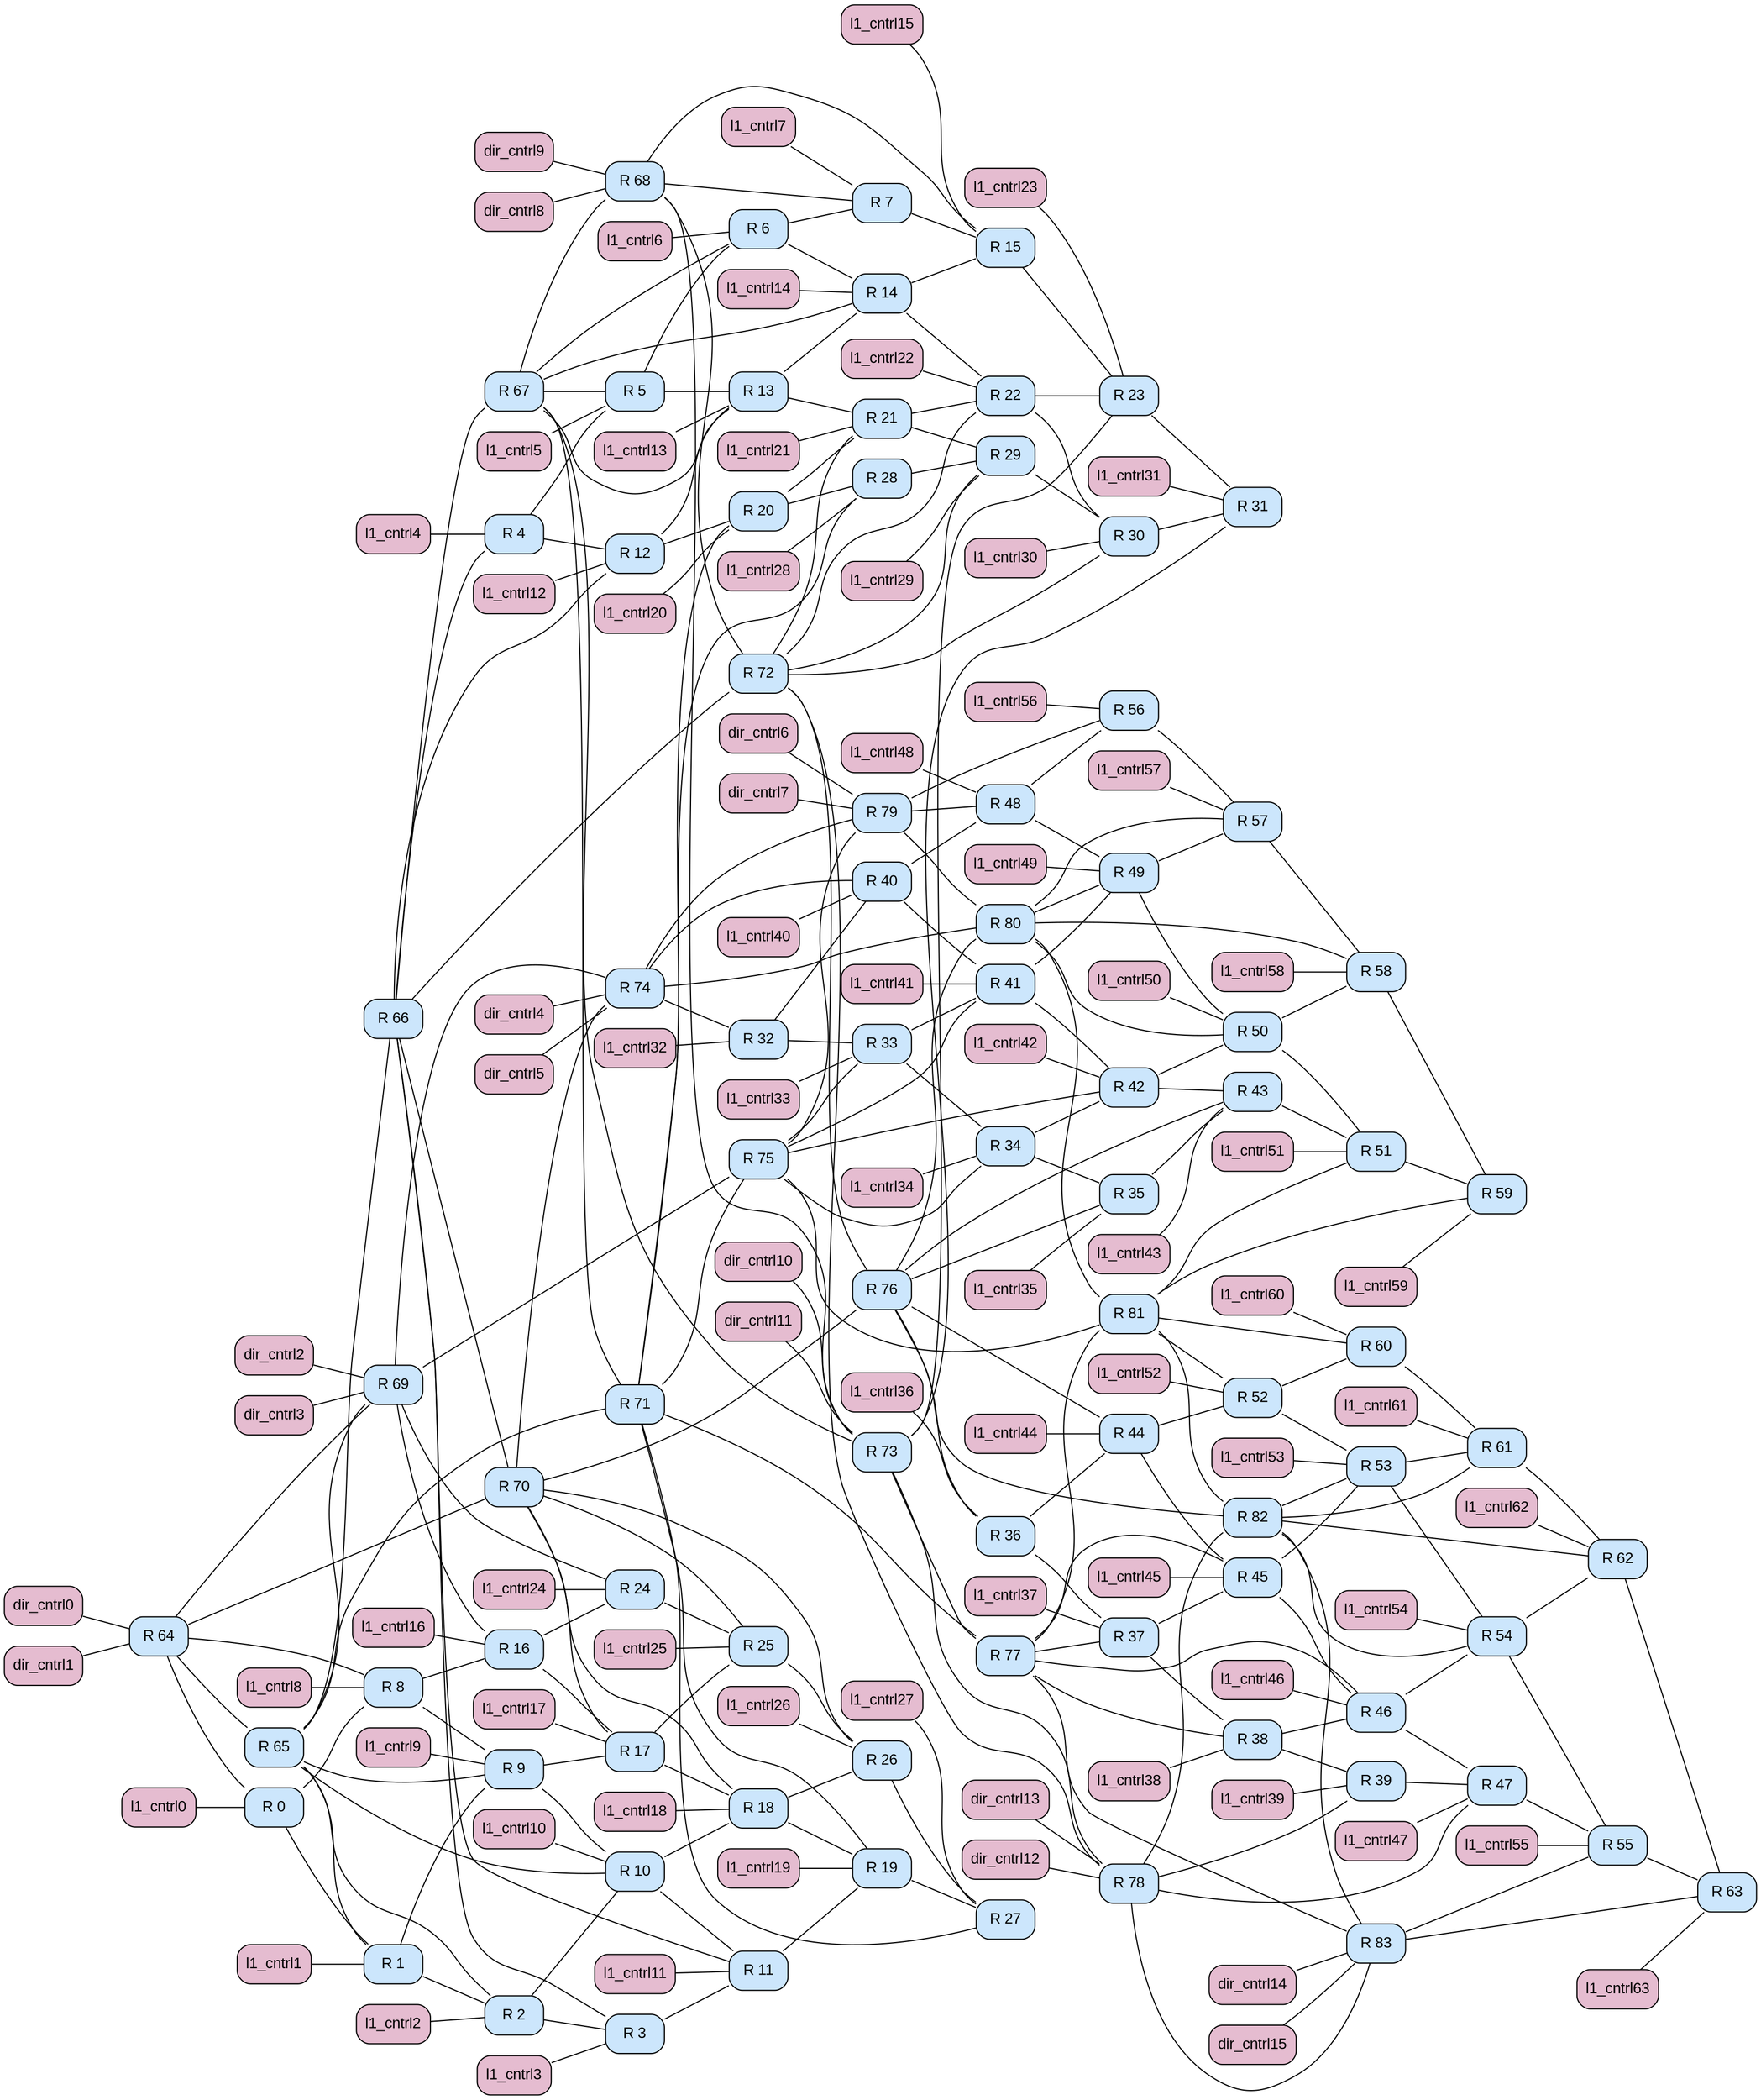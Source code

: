 graph G {
rankdir=LR;
"system.ruby.network.routers00" [color="#000000", fillcolor="#cce6fc", fontcolor="#000000", fontname=Arial, fontsize=14, label="R 0", shape=Mrecord, style="rounded, filled"];
"system.ruby.network.routers01" [color="#000000", fillcolor="#cce6fc", fontcolor="#000000", fontname=Arial, fontsize=14, label="R 1", shape=Mrecord, style="rounded, filled"];
"system.ruby.network.routers02" [color="#000000", fillcolor="#cce6fc", fontcolor="#000000", fontname=Arial, fontsize=14, label="R 2", shape=Mrecord, style="rounded, filled"];
"system.ruby.network.routers03" [color="#000000", fillcolor="#cce6fc", fontcolor="#000000", fontname=Arial, fontsize=14, label="R 3", shape=Mrecord, style="rounded, filled"];
"system.ruby.network.routers04" [color="#000000", fillcolor="#cce6fc", fontcolor="#000000", fontname=Arial, fontsize=14, label="R 4", shape=Mrecord, style="rounded, filled"];
"system.ruby.network.routers05" [color="#000000", fillcolor="#cce6fc", fontcolor="#000000", fontname=Arial, fontsize=14, label="R 5", shape=Mrecord, style="rounded, filled"];
"system.ruby.network.routers06" [color="#000000", fillcolor="#cce6fc", fontcolor="#000000", fontname=Arial, fontsize=14, label="R 6", shape=Mrecord, style="rounded, filled"];
"system.ruby.network.routers07" [color="#000000", fillcolor="#cce6fc", fontcolor="#000000", fontname=Arial, fontsize=14, label="R 7", shape=Mrecord, style="rounded, filled"];
"system.ruby.network.routers08" [color="#000000", fillcolor="#cce6fc", fontcolor="#000000", fontname=Arial, fontsize=14, label="R 8", shape=Mrecord, style="rounded, filled"];
"system.ruby.network.routers09" [color="#000000", fillcolor="#cce6fc", fontcolor="#000000", fontname=Arial, fontsize=14, label="R 9", shape=Mrecord, style="rounded, filled"];
"system.ruby.network.routers10" [color="#000000", fillcolor="#cce6fc", fontcolor="#000000", fontname=Arial, fontsize=14, label="R 10", shape=Mrecord, style="rounded, filled"];
"system.ruby.network.routers11" [color="#000000", fillcolor="#cce6fc", fontcolor="#000000", fontname=Arial, fontsize=14, label="R 11", shape=Mrecord, style="rounded, filled"];
"system.ruby.network.routers12" [color="#000000", fillcolor="#cce6fc", fontcolor="#000000", fontname=Arial, fontsize=14, label="R 12", shape=Mrecord, style="rounded, filled"];
"system.ruby.network.routers13" [color="#000000", fillcolor="#cce6fc", fontcolor="#000000", fontname=Arial, fontsize=14, label="R 13", shape=Mrecord, style="rounded, filled"];
"system.ruby.network.routers14" [color="#000000", fillcolor="#cce6fc", fontcolor="#000000", fontname=Arial, fontsize=14, label="R 14", shape=Mrecord, style="rounded, filled"];
"system.ruby.network.routers15" [color="#000000", fillcolor="#cce6fc", fontcolor="#000000", fontname=Arial, fontsize=14, label="R 15", shape=Mrecord, style="rounded, filled"];
"system.ruby.network.routers16" [color="#000000", fillcolor="#cce6fc", fontcolor="#000000", fontname=Arial, fontsize=14, label="R 16", shape=Mrecord, style="rounded, filled"];
"system.ruby.network.routers17" [color="#000000", fillcolor="#cce6fc", fontcolor="#000000", fontname=Arial, fontsize=14, label="R 17", shape=Mrecord, style="rounded, filled"];
"system.ruby.network.routers18" [color="#000000", fillcolor="#cce6fc", fontcolor="#000000", fontname=Arial, fontsize=14, label="R 18", shape=Mrecord, style="rounded, filled"];
"system.ruby.network.routers19" [color="#000000", fillcolor="#cce6fc", fontcolor="#000000", fontname=Arial, fontsize=14, label="R 19", shape=Mrecord, style="rounded, filled"];
"system.ruby.network.routers20" [color="#000000", fillcolor="#cce6fc", fontcolor="#000000", fontname=Arial, fontsize=14, label="R 20", shape=Mrecord, style="rounded, filled"];
"system.ruby.network.routers21" [color="#000000", fillcolor="#cce6fc", fontcolor="#000000", fontname=Arial, fontsize=14, label="R 21", shape=Mrecord, style="rounded, filled"];
"system.ruby.network.routers22" [color="#000000", fillcolor="#cce6fc", fontcolor="#000000", fontname=Arial, fontsize=14, label="R 22", shape=Mrecord, style="rounded, filled"];
"system.ruby.network.routers23" [color="#000000", fillcolor="#cce6fc", fontcolor="#000000", fontname=Arial, fontsize=14, label="R 23", shape=Mrecord, style="rounded, filled"];
"system.ruby.network.routers24" [color="#000000", fillcolor="#cce6fc", fontcolor="#000000", fontname=Arial, fontsize=14, label="R 24", shape=Mrecord, style="rounded, filled"];
"system.ruby.network.routers25" [color="#000000", fillcolor="#cce6fc", fontcolor="#000000", fontname=Arial, fontsize=14, label="R 25", shape=Mrecord, style="rounded, filled"];
"system.ruby.network.routers26" [color="#000000", fillcolor="#cce6fc", fontcolor="#000000", fontname=Arial, fontsize=14, label="R 26", shape=Mrecord, style="rounded, filled"];
"system.ruby.network.routers27" [color="#000000", fillcolor="#cce6fc", fontcolor="#000000", fontname=Arial, fontsize=14, label="R 27", shape=Mrecord, style="rounded, filled"];
"system.ruby.network.routers28" [color="#000000", fillcolor="#cce6fc", fontcolor="#000000", fontname=Arial, fontsize=14, label="R 28", shape=Mrecord, style="rounded, filled"];
"system.ruby.network.routers29" [color="#000000", fillcolor="#cce6fc", fontcolor="#000000", fontname=Arial, fontsize=14, label="R 29", shape=Mrecord, style="rounded, filled"];
"system.ruby.network.routers30" [color="#000000", fillcolor="#cce6fc", fontcolor="#000000", fontname=Arial, fontsize=14, label="R 30", shape=Mrecord, style="rounded, filled"];
"system.ruby.network.routers31" [color="#000000", fillcolor="#cce6fc", fontcolor="#000000", fontname=Arial, fontsize=14, label="R 31", shape=Mrecord, style="rounded, filled"];
"system.ruby.network.routers32" [color="#000000", fillcolor="#cce6fc", fontcolor="#000000", fontname=Arial, fontsize=14, label="R 32", shape=Mrecord, style="rounded, filled"];
"system.ruby.network.routers33" [color="#000000", fillcolor="#cce6fc", fontcolor="#000000", fontname=Arial, fontsize=14, label="R 33", shape=Mrecord, style="rounded, filled"];
"system.ruby.network.routers34" [color="#000000", fillcolor="#cce6fc", fontcolor="#000000", fontname=Arial, fontsize=14, label="R 34", shape=Mrecord, style="rounded, filled"];
"system.ruby.network.routers35" [color="#000000", fillcolor="#cce6fc", fontcolor="#000000", fontname=Arial, fontsize=14, label="R 35", shape=Mrecord, style="rounded, filled"];
"system.ruby.network.routers36" [color="#000000", fillcolor="#cce6fc", fontcolor="#000000", fontname=Arial, fontsize=14, label="R 36", shape=Mrecord, style="rounded, filled"];
"system.ruby.network.routers37" [color="#000000", fillcolor="#cce6fc", fontcolor="#000000", fontname=Arial, fontsize=14, label="R 37", shape=Mrecord, style="rounded, filled"];
"system.ruby.network.routers38" [color="#000000", fillcolor="#cce6fc", fontcolor="#000000", fontname=Arial, fontsize=14, label="R 38", shape=Mrecord, style="rounded, filled"];
"system.ruby.network.routers39" [color="#000000", fillcolor="#cce6fc", fontcolor="#000000", fontname=Arial, fontsize=14, label="R 39", shape=Mrecord, style="rounded, filled"];
"system.ruby.network.routers40" [color="#000000", fillcolor="#cce6fc", fontcolor="#000000", fontname=Arial, fontsize=14, label="R 40", shape=Mrecord, style="rounded, filled"];
"system.ruby.network.routers41" [color="#000000", fillcolor="#cce6fc", fontcolor="#000000", fontname=Arial, fontsize=14, label="R 41", shape=Mrecord, style="rounded, filled"];
"system.ruby.network.routers42" [color="#000000", fillcolor="#cce6fc", fontcolor="#000000", fontname=Arial, fontsize=14, label="R 42", shape=Mrecord, style="rounded, filled"];
"system.ruby.network.routers43" [color="#000000", fillcolor="#cce6fc", fontcolor="#000000", fontname=Arial, fontsize=14, label="R 43", shape=Mrecord, style="rounded, filled"];
"system.ruby.network.routers44" [color="#000000", fillcolor="#cce6fc", fontcolor="#000000", fontname=Arial, fontsize=14, label="R 44", shape=Mrecord, style="rounded, filled"];
"system.ruby.network.routers45" [color="#000000", fillcolor="#cce6fc", fontcolor="#000000", fontname=Arial, fontsize=14, label="R 45", shape=Mrecord, style="rounded, filled"];
"system.ruby.network.routers46" [color="#000000", fillcolor="#cce6fc", fontcolor="#000000", fontname=Arial, fontsize=14, label="R 46", shape=Mrecord, style="rounded, filled"];
"system.ruby.network.routers47" [color="#000000", fillcolor="#cce6fc", fontcolor="#000000", fontname=Arial, fontsize=14, label="R 47", shape=Mrecord, style="rounded, filled"];
"system.ruby.network.routers48" [color="#000000", fillcolor="#cce6fc", fontcolor="#000000", fontname=Arial, fontsize=14, label="R 48", shape=Mrecord, style="rounded, filled"];
"system.ruby.network.routers49" [color="#000000", fillcolor="#cce6fc", fontcolor="#000000", fontname=Arial, fontsize=14, label="R 49", shape=Mrecord, style="rounded, filled"];
"system.ruby.network.routers50" [color="#000000", fillcolor="#cce6fc", fontcolor="#000000", fontname=Arial, fontsize=14, label="R 50", shape=Mrecord, style="rounded, filled"];
"system.ruby.network.routers51" [color="#000000", fillcolor="#cce6fc", fontcolor="#000000", fontname=Arial, fontsize=14, label="R 51", shape=Mrecord, style="rounded, filled"];
"system.ruby.network.routers52" [color="#000000", fillcolor="#cce6fc", fontcolor="#000000", fontname=Arial, fontsize=14, label="R 52", shape=Mrecord, style="rounded, filled"];
"system.ruby.network.routers53" [color="#000000", fillcolor="#cce6fc", fontcolor="#000000", fontname=Arial, fontsize=14, label="R 53", shape=Mrecord, style="rounded, filled"];
"system.ruby.network.routers54" [color="#000000", fillcolor="#cce6fc", fontcolor="#000000", fontname=Arial, fontsize=14, label="R 54", shape=Mrecord, style="rounded, filled"];
"system.ruby.network.routers55" [color="#000000", fillcolor="#cce6fc", fontcolor="#000000", fontname=Arial, fontsize=14, label="R 55", shape=Mrecord, style="rounded, filled"];
"system.ruby.network.routers56" [color="#000000", fillcolor="#cce6fc", fontcolor="#000000", fontname=Arial, fontsize=14, label="R 56", shape=Mrecord, style="rounded, filled"];
"system.ruby.network.routers57" [color="#000000", fillcolor="#cce6fc", fontcolor="#000000", fontname=Arial, fontsize=14, label="R 57", shape=Mrecord, style="rounded, filled"];
"system.ruby.network.routers58" [color="#000000", fillcolor="#cce6fc", fontcolor="#000000", fontname=Arial, fontsize=14, label="R 58", shape=Mrecord, style="rounded, filled"];
"system.ruby.network.routers59" [color="#000000", fillcolor="#cce6fc", fontcolor="#000000", fontname=Arial, fontsize=14, label="R 59", shape=Mrecord, style="rounded, filled"];
"system.ruby.network.routers60" [color="#000000", fillcolor="#cce6fc", fontcolor="#000000", fontname=Arial, fontsize=14, label="R 60", shape=Mrecord, style="rounded, filled"];
"system.ruby.network.routers61" [color="#000000", fillcolor="#cce6fc", fontcolor="#000000", fontname=Arial, fontsize=14, label="R 61", shape=Mrecord, style="rounded, filled"];
"system.ruby.network.routers62" [color="#000000", fillcolor="#cce6fc", fontcolor="#000000", fontname=Arial, fontsize=14, label="R 62", shape=Mrecord, style="rounded, filled"];
"system.ruby.network.routers63" [color="#000000", fillcolor="#cce6fc", fontcolor="#000000", fontname=Arial, fontsize=14, label="R 63", shape=Mrecord, style="rounded, filled"];
"system.ruby.network.routers64" [color="#000000", fillcolor="#cce6fc", fontcolor="#000000", fontname=Arial, fontsize=14, label="R 64", shape=Mrecord, style="rounded, filled"];
"system.ruby.network.routers65" [color="#000000", fillcolor="#cce6fc", fontcolor="#000000", fontname=Arial, fontsize=14, label="R 65", shape=Mrecord, style="rounded, filled"];
"system.ruby.network.routers66" [color="#000000", fillcolor="#cce6fc", fontcolor="#000000", fontname=Arial, fontsize=14, label="R 66", shape=Mrecord, style="rounded, filled"];
"system.ruby.network.routers67" [color="#000000", fillcolor="#cce6fc", fontcolor="#000000", fontname=Arial, fontsize=14, label="R 67", shape=Mrecord, style="rounded, filled"];
"system.ruby.network.routers68" [color="#000000", fillcolor="#cce6fc", fontcolor="#000000", fontname=Arial, fontsize=14, label="R 68", shape=Mrecord, style="rounded, filled"];
"system.ruby.network.routers69" [color="#000000", fillcolor="#cce6fc", fontcolor="#000000", fontname=Arial, fontsize=14, label="R 69", shape=Mrecord, style="rounded, filled"];
"system.ruby.network.routers70" [color="#000000", fillcolor="#cce6fc", fontcolor="#000000", fontname=Arial, fontsize=14, label="R 70", shape=Mrecord, style="rounded, filled"];
"system.ruby.network.routers71" [color="#000000", fillcolor="#cce6fc", fontcolor="#000000", fontname=Arial, fontsize=14, label="R 71", shape=Mrecord, style="rounded, filled"];
"system.ruby.network.routers72" [color="#000000", fillcolor="#cce6fc", fontcolor="#000000", fontname=Arial, fontsize=14, label="R 72", shape=Mrecord, style="rounded, filled"];
"system.ruby.network.routers73" [color="#000000", fillcolor="#cce6fc", fontcolor="#000000", fontname=Arial, fontsize=14, label="R 73", shape=Mrecord, style="rounded, filled"];
"system.ruby.network.routers74" [color="#000000", fillcolor="#cce6fc", fontcolor="#000000", fontname=Arial, fontsize=14, label="R 74", shape=Mrecord, style="rounded, filled"];
"system.ruby.network.routers75" [color="#000000", fillcolor="#cce6fc", fontcolor="#000000", fontname=Arial, fontsize=14, label="R 75", shape=Mrecord, style="rounded, filled"];
"system.ruby.network.routers76" [color="#000000", fillcolor="#cce6fc", fontcolor="#000000", fontname=Arial, fontsize=14, label="R 76", shape=Mrecord, style="rounded, filled"];
"system.ruby.network.routers77" [color="#000000", fillcolor="#cce6fc", fontcolor="#000000", fontname=Arial, fontsize=14, label="R 77", shape=Mrecord, style="rounded, filled"];
"system.ruby.network.routers78" [color="#000000", fillcolor="#cce6fc", fontcolor="#000000", fontname=Arial, fontsize=14, label="R 78", shape=Mrecord, style="rounded, filled"];
"system.ruby.network.routers79" [color="#000000", fillcolor="#cce6fc", fontcolor="#000000", fontname=Arial, fontsize=14, label="R 79", shape=Mrecord, style="rounded, filled"];
"system.ruby.network.routers80" [color="#000000", fillcolor="#cce6fc", fontcolor="#000000", fontname=Arial, fontsize=14, label="R 80", shape=Mrecord, style="rounded, filled"];
"system.ruby.network.routers81" [color="#000000", fillcolor="#cce6fc", fontcolor="#000000", fontname=Arial, fontsize=14, label="R 81", shape=Mrecord, style="rounded, filled"];
"system.ruby.network.routers82" [color="#000000", fillcolor="#cce6fc", fontcolor="#000000", fontname=Arial, fontsize=14, label="R 82", shape=Mrecord, style="rounded, filled"];
"system.ruby.network.routers83" [color="#000000", fillcolor="#cce6fc", fontcolor="#000000", fontname=Arial, fontsize=14, label="R 83", shape=Mrecord, style="rounded, filled"];
"system.ruby.network.routers00" -- "system.ruby.network.routers01";
"system.ruby.network.routers01" -- "system.ruby.network.routers02";
"system.ruby.network.routers02" -- "system.ruby.network.routers03";
"system.ruby.network.routers04" -- "system.ruby.network.routers05";
"system.ruby.network.routers05" -- "system.ruby.network.routers06";
"system.ruby.network.routers06" -- "system.ruby.network.routers07";
"system.ruby.network.routers08" -- "system.ruby.network.routers09";
"system.ruby.network.routers09" -- "system.ruby.network.routers10";
"system.ruby.network.routers10" -- "system.ruby.network.routers11";
"system.ruby.network.routers12" -- "system.ruby.network.routers13";
"system.ruby.network.routers13" -- "system.ruby.network.routers14";
"system.ruby.network.routers14" -- "system.ruby.network.routers15";
"system.ruby.network.routers16" -- "system.ruby.network.routers17";
"system.ruby.network.routers17" -- "system.ruby.network.routers18";
"system.ruby.network.routers18" -- "system.ruby.network.routers19";
"system.ruby.network.routers20" -- "system.ruby.network.routers21";
"system.ruby.network.routers21" -- "system.ruby.network.routers22";
"system.ruby.network.routers22" -- "system.ruby.network.routers23";
"system.ruby.network.routers24" -- "system.ruby.network.routers25";
"system.ruby.network.routers25" -- "system.ruby.network.routers26";
"system.ruby.network.routers26" -- "system.ruby.network.routers27";
"system.ruby.network.routers28" -- "system.ruby.network.routers29";
"system.ruby.network.routers29" -- "system.ruby.network.routers30";
"system.ruby.network.routers30" -- "system.ruby.network.routers31";
"system.ruby.network.routers32" -- "system.ruby.network.routers33";
"system.ruby.network.routers33" -- "system.ruby.network.routers34";
"system.ruby.network.routers34" -- "system.ruby.network.routers35";
"system.ruby.network.routers36" -- "system.ruby.network.routers37";
"system.ruby.network.routers37" -- "system.ruby.network.routers38";
"system.ruby.network.routers38" -- "system.ruby.network.routers39";
"system.ruby.network.routers40" -- "system.ruby.network.routers41";
"system.ruby.network.routers41" -- "system.ruby.network.routers42";
"system.ruby.network.routers42" -- "system.ruby.network.routers43";
"system.ruby.network.routers44" -- "system.ruby.network.routers45";
"system.ruby.network.routers45" -- "system.ruby.network.routers46";
"system.ruby.network.routers46" -- "system.ruby.network.routers47";
"system.ruby.network.routers48" -- "system.ruby.network.routers49";
"system.ruby.network.routers49" -- "system.ruby.network.routers50";
"system.ruby.network.routers50" -- "system.ruby.network.routers51";
"system.ruby.network.routers52" -- "system.ruby.network.routers53";
"system.ruby.network.routers53" -- "system.ruby.network.routers54";
"system.ruby.network.routers54" -- "system.ruby.network.routers55";
"system.ruby.network.routers56" -- "system.ruby.network.routers57";
"system.ruby.network.routers57" -- "system.ruby.network.routers58";
"system.ruby.network.routers58" -- "system.ruby.network.routers59";
"system.ruby.network.routers60" -- "system.ruby.network.routers61";
"system.ruby.network.routers61" -- "system.ruby.network.routers62";
"system.ruby.network.routers62" -- "system.ruby.network.routers63";
"system.ruby.network.routers00" -- "system.ruby.network.routers08";
"system.ruby.network.routers08" -- "system.ruby.network.routers16";
"system.ruby.network.routers16" -- "system.ruby.network.routers24";
"system.ruby.network.routers32" -- "system.ruby.network.routers40";
"system.ruby.network.routers40" -- "system.ruby.network.routers48";
"system.ruby.network.routers48" -- "system.ruby.network.routers56";
"system.ruby.network.routers01" -- "system.ruby.network.routers09";
"system.ruby.network.routers09" -- "system.ruby.network.routers17";
"system.ruby.network.routers17" -- "system.ruby.network.routers25";
"system.ruby.network.routers33" -- "system.ruby.network.routers41";
"system.ruby.network.routers41" -- "system.ruby.network.routers49";
"system.ruby.network.routers49" -- "system.ruby.network.routers57";
"system.ruby.network.routers02" -- "system.ruby.network.routers10";
"system.ruby.network.routers10" -- "system.ruby.network.routers18";
"system.ruby.network.routers18" -- "system.ruby.network.routers26";
"system.ruby.network.routers34" -- "system.ruby.network.routers42";
"system.ruby.network.routers42" -- "system.ruby.network.routers50";
"system.ruby.network.routers50" -- "system.ruby.network.routers58";
"system.ruby.network.routers03" -- "system.ruby.network.routers11";
"system.ruby.network.routers11" -- "system.ruby.network.routers19";
"system.ruby.network.routers19" -- "system.ruby.network.routers27";
"system.ruby.network.routers35" -- "system.ruby.network.routers43";
"system.ruby.network.routers43" -- "system.ruby.network.routers51";
"system.ruby.network.routers51" -- "system.ruby.network.routers59";
"system.ruby.network.routers04" -- "system.ruby.network.routers12";
"system.ruby.network.routers12" -- "system.ruby.network.routers20";
"system.ruby.network.routers20" -- "system.ruby.network.routers28";
"system.ruby.network.routers36" -- "system.ruby.network.routers44";
"system.ruby.network.routers44" -- "system.ruby.network.routers52";
"system.ruby.network.routers52" -- "system.ruby.network.routers60";
"system.ruby.network.routers05" -- "system.ruby.network.routers13";
"system.ruby.network.routers13" -- "system.ruby.network.routers21";
"system.ruby.network.routers21" -- "system.ruby.network.routers29";
"system.ruby.network.routers37" -- "system.ruby.network.routers45";
"system.ruby.network.routers45" -- "system.ruby.network.routers53";
"system.ruby.network.routers53" -- "system.ruby.network.routers61";
"system.ruby.network.routers06" -- "system.ruby.network.routers14";
"system.ruby.network.routers14" -- "system.ruby.network.routers22";
"system.ruby.network.routers22" -- "system.ruby.network.routers30";
"system.ruby.network.routers38" -- "system.ruby.network.routers46";
"system.ruby.network.routers46" -- "system.ruby.network.routers54";
"system.ruby.network.routers54" -- "system.ruby.network.routers62";
"system.ruby.network.routers07" -- "system.ruby.network.routers15";
"system.ruby.network.routers15" -- "system.ruby.network.routers23";
"system.ruby.network.routers23" -- "system.ruby.network.routers31";
"system.ruby.network.routers39" -- "system.ruby.network.routers47";
"system.ruby.network.routers47" -- "system.ruby.network.routers55";
"system.ruby.network.routers55" -- "system.ruby.network.routers63";
"system.ruby.network.routers64" -- "system.ruby.network.routers65";
"system.ruby.network.routers65" -- "system.ruby.network.routers66";
"system.ruby.network.routers66" -- "system.ruby.network.routers67";
"system.ruby.network.routers67" -- "system.ruby.network.routers68";
"system.ruby.network.routers79" -- "system.ruby.network.routers80";
"system.ruby.network.routers80" -- "system.ruby.network.routers81";
"system.ruby.network.routers81" -- "system.ruby.network.routers82";
"system.ruby.network.routers82" -- "system.ruby.network.routers83";
"system.ruby.network.routers64" -- "system.ruby.network.routers69";
"system.ruby.network.routers69" -- "system.ruby.network.routers74";
"system.ruby.network.routers74" -- "system.ruby.network.routers79";
"system.ruby.network.routers68" -- "system.ruby.network.routers73";
"system.ruby.network.routers73" -- "system.ruby.network.routers78";
"system.ruby.network.routers78" -- "system.ruby.network.routers83";
"system.ruby.network.routers64" -- "system.ruby.network.routers70";
"system.ruby.network.routers69" -- "system.ruby.network.routers75";
"system.ruby.network.routers74" -- "system.ruby.network.routers80";
"system.ruby.network.routers65" -- "system.ruby.network.routers71";
"system.ruby.network.routers70" -- "system.ruby.network.routers76";
"system.ruby.network.routers75" -- "system.ruby.network.routers81";
"system.ruby.network.routers66" -- "system.ruby.network.routers72";
"system.ruby.network.routers71" -- "system.ruby.network.routers77";
"system.ruby.network.routers76" -- "system.ruby.network.routers82";
"system.ruby.network.routers67" -- "system.ruby.network.routers73";
"system.ruby.network.routers72" -- "system.ruby.network.routers78";
"system.ruby.network.routers77" -- "system.ruby.network.routers83";
"system.ruby.network.routers65" -- "system.ruby.network.routers69";
"system.ruby.network.routers70" -- "system.ruby.network.routers74";
"system.ruby.network.routers75" -- "system.ruby.network.routers79";
"system.ruby.network.routers66" -- "system.ruby.network.routers70";
"system.ruby.network.routers71" -- "system.ruby.network.routers75";
"system.ruby.network.routers76" -- "system.ruby.network.routers80";
"system.ruby.network.routers67" -- "system.ruby.network.routers71";
"system.ruby.network.routers72" -- "system.ruby.network.routers76";
"system.ruby.network.routers77" -- "system.ruby.network.routers81";
"system.ruby.network.routers68" -- "system.ruby.network.routers72";
"system.ruby.network.routers73" -- "system.ruby.network.routers77";
"system.ruby.network.routers78" -- "system.ruby.network.routers82";
"system.ruby.network.routers64" -- "system.ruby.network.routers00";
"system.ruby.network.routers64" -- "system.ruby.network.routers08";
"system.ruby.network.routers69" -- "system.ruby.network.routers16";
"system.ruby.network.routers69" -- "system.ruby.network.routers24";
"system.ruby.network.routers74" -- "system.ruby.network.routers32";
"system.ruby.network.routers74" -- "system.ruby.network.routers40";
"system.ruby.network.routers79" -- "system.ruby.network.routers48";
"system.ruby.network.routers79" -- "system.ruby.network.routers56";
"system.ruby.network.routers65" -- "system.ruby.network.routers01";
"system.ruby.network.routers65" -- "system.ruby.network.routers09";
"system.ruby.network.routers70" -- "system.ruby.network.routers17";
"system.ruby.network.routers70" -- "system.ruby.network.routers25";
"system.ruby.network.routers75" -- "system.ruby.network.routers33";
"system.ruby.network.routers75" -- "system.ruby.network.routers41";
"system.ruby.network.routers80" -- "system.ruby.network.routers49";
"system.ruby.network.routers80" -- "system.ruby.network.routers57";
"system.ruby.network.routers65" -- "system.ruby.network.routers02";
"system.ruby.network.routers65" -- "system.ruby.network.routers10";
"system.ruby.network.routers70" -- "system.ruby.network.routers18";
"system.ruby.network.routers70" -- "system.ruby.network.routers26";
"system.ruby.network.routers75" -- "system.ruby.network.routers34";
"system.ruby.network.routers75" -- "system.ruby.network.routers42";
"system.ruby.network.routers80" -- "system.ruby.network.routers50";
"system.ruby.network.routers80" -- "system.ruby.network.routers58";
"system.ruby.network.routers66" -- "system.ruby.network.routers03";
"system.ruby.network.routers66" -- "system.ruby.network.routers11";
"system.ruby.network.routers71" -- "system.ruby.network.routers19";
"system.ruby.network.routers71" -- "system.ruby.network.routers27";
"system.ruby.network.routers76" -- "system.ruby.network.routers35";
"system.ruby.network.routers76" -- "system.ruby.network.routers43";
"system.ruby.network.routers81" -- "system.ruby.network.routers51";
"system.ruby.network.routers81" -- "system.ruby.network.routers59";
"system.ruby.network.routers66" -- "system.ruby.network.routers04";
"system.ruby.network.routers66" -- "system.ruby.network.routers12";
"system.ruby.network.routers71" -- "system.ruby.network.routers20";
"system.ruby.network.routers71" -- "system.ruby.network.routers28";
"system.ruby.network.routers76" -- "system.ruby.network.routers36";
"system.ruby.network.routers76" -- "system.ruby.network.routers44";
"system.ruby.network.routers81" -- "system.ruby.network.routers52";
"system.ruby.network.routers81" -- "system.ruby.network.routers60";
"system.ruby.network.routers67" -- "system.ruby.network.routers05";
"system.ruby.network.routers67" -- "system.ruby.network.routers13";
"system.ruby.network.routers72" -- "system.ruby.network.routers21";
"system.ruby.network.routers72" -- "system.ruby.network.routers29";
"system.ruby.network.routers77" -- "system.ruby.network.routers37";
"system.ruby.network.routers77" -- "system.ruby.network.routers45";
"system.ruby.network.routers82" -- "system.ruby.network.routers53";
"system.ruby.network.routers82" -- "system.ruby.network.routers61";
"system.ruby.network.routers67" -- "system.ruby.network.routers06";
"system.ruby.network.routers67" -- "system.ruby.network.routers14";
"system.ruby.network.routers72" -- "system.ruby.network.routers22";
"system.ruby.network.routers72" -- "system.ruby.network.routers30";
"system.ruby.network.routers77" -- "system.ruby.network.routers38";
"system.ruby.network.routers77" -- "system.ruby.network.routers46";
"system.ruby.network.routers82" -- "system.ruby.network.routers54";
"system.ruby.network.routers82" -- "system.ruby.network.routers62";
"system.ruby.network.routers68" -- "system.ruby.network.routers07";
"system.ruby.network.routers68" -- "system.ruby.network.routers15";
"system.ruby.network.routers73" -- "system.ruby.network.routers23";
"system.ruby.network.routers73" -- "system.ruby.network.routers31";
"system.ruby.network.routers78" -- "system.ruby.network.routers39";
"system.ruby.network.routers78" -- "system.ruby.network.routers47";
"system.ruby.network.routers83" -- "system.ruby.network.routers55";
"system.ruby.network.routers83" -- "system.ruby.network.routers63";
"system.ruby.l1_cntrl0" [color="#000000", fillcolor="#e5bcd0", fontcolor="#000000", fontname=Arial, fontsize=14, label=l1_cntrl0, shape=Mrecord, style="rounded, filled"];
"system.ruby.l1_cntrl0" -- "system.ruby.network.routers00";
"system.ruby.l1_cntrl1" [color="#000000", fillcolor="#e5bcd0", fontcolor="#000000", fontname=Arial, fontsize=14, label=l1_cntrl1, shape=Mrecord, style="rounded, filled"];
"system.ruby.l1_cntrl1" -- "system.ruby.network.routers01";
"system.ruby.l1_cntrl2" [color="#000000", fillcolor="#e5bcd0", fontcolor="#000000", fontname=Arial, fontsize=14, label=l1_cntrl2, shape=Mrecord, style="rounded, filled"];
"system.ruby.l1_cntrl2" -- "system.ruby.network.routers02";
"system.ruby.l1_cntrl3" [color="#000000", fillcolor="#e5bcd0", fontcolor="#000000", fontname=Arial, fontsize=14, label=l1_cntrl3, shape=Mrecord, style="rounded, filled"];
"system.ruby.l1_cntrl3" -- "system.ruby.network.routers03";
"system.ruby.l1_cntrl4" [color="#000000", fillcolor="#e5bcd0", fontcolor="#000000", fontname=Arial, fontsize=14, label=l1_cntrl4, shape=Mrecord, style="rounded, filled"];
"system.ruby.l1_cntrl4" -- "system.ruby.network.routers04";
"system.ruby.l1_cntrl5" [color="#000000", fillcolor="#e5bcd0", fontcolor="#000000", fontname=Arial, fontsize=14, label=l1_cntrl5, shape=Mrecord, style="rounded, filled"];
"system.ruby.l1_cntrl5" -- "system.ruby.network.routers05";
"system.ruby.l1_cntrl6" [color="#000000", fillcolor="#e5bcd0", fontcolor="#000000", fontname=Arial, fontsize=14, label=l1_cntrl6, shape=Mrecord, style="rounded, filled"];
"system.ruby.l1_cntrl6" -- "system.ruby.network.routers06";
"system.ruby.l1_cntrl7" [color="#000000", fillcolor="#e5bcd0", fontcolor="#000000", fontname=Arial, fontsize=14, label=l1_cntrl7, shape=Mrecord, style="rounded, filled"];
"system.ruby.l1_cntrl7" -- "system.ruby.network.routers07";
"system.ruby.l1_cntrl8" [color="#000000", fillcolor="#e5bcd0", fontcolor="#000000", fontname=Arial, fontsize=14, label=l1_cntrl8, shape=Mrecord, style="rounded, filled"];
"system.ruby.l1_cntrl8" -- "system.ruby.network.routers08";
"system.ruby.l1_cntrl9" [color="#000000", fillcolor="#e5bcd0", fontcolor="#000000", fontname=Arial, fontsize=14, label=l1_cntrl9, shape=Mrecord, style="rounded, filled"];
"system.ruby.l1_cntrl9" -- "system.ruby.network.routers09";
"system.ruby.l1_cntrl10" [color="#000000", fillcolor="#e5bcd0", fontcolor="#000000", fontname=Arial, fontsize=14, label=l1_cntrl10, shape=Mrecord, style="rounded, filled"];
"system.ruby.l1_cntrl10" -- "system.ruby.network.routers10";
"system.ruby.l1_cntrl11" [color="#000000", fillcolor="#e5bcd0", fontcolor="#000000", fontname=Arial, fontsize=14, label=l1_cntrl11, shape=Mrecord, style="rounded, filled"];
"system.ruby.l1_cntrl11" -- "system.ruby.network.routers11";
"system.ruby.l1_cntrl12" [color="#000000", fillcolor="#e5bcd0", fontcolor="#000000", fontname=Arial, fontsize=14, label=l1_cntrl12, shape=Mrecord, style="rounded, filled"];
"system.ruby.l1_cntrl12" -- "system.ruby.network.routers12";
"system.ruby.l1_cntrl13" [color="#000000", fillcolor="#e5bcd0", fontcolor="#000000", fontname=Arial, fontsize=14, label=l1_cntrl13, shape=Mrecord, style="rounded, filled"];
"system.ruby.l1_cntrl13" -- "system.ruby.network.routers13";
"system.ruby.l1_cntrl14" [color="#000000", fillcolor="#e5bcd0", fontcolor="#000000", fontname=Arial, fontsize=14, label=l1_cntrl14, shape=Mrecord, style="rounded, filled"];
"system.ruby.l1_cntrl14" -- "system.ruby.network.routers14";
"system.ruby.l1_cntrl15" [color="#000000", fillcolor="#e5bcd0", fontcolor="#000000", fontname=Arial, fontsize=14, label=l1_cntrl15, shape=Mrecord, style="rounded, filled"];
"system.ruby.l1_cntrl15" -- "system.ruby.network.routers15";
"system.ruby.l1_cntrl16" [color="#000000", fillcolor="#e5bcd0", fontcolor="#000000", fontname=Arial, fontsize=14, label=l1_cntrl16, shape=Mrecord, style="rounded, filled"];
"system.ruby.l1_cntrl16" -- "system.ruby.network.routers16";
"system.ruby.l1_cntrl17" [color="#000000", fillcolor="#e5bcd0", fontcolor="#000000", fontname=Arial, fontsize=14, label=l1_cntrl17, shape=Mrecord, style="rounded, filled"];
"system.ruby.l1_cntrl17" -- "system.ruby.network.routers17";
"system.ruby.l1_cntrl18" [color="#000000", fillcolor="#e5bcd0", fontcolor="#000000", fontname=Arial, fontsize=14, label=l1_cntrl18, shape=Mrecord, style="rounded, filled"];
"system.ruby.l1_cntrl18" -- "system.ruby.network.routers18";
"system.ruby.l1_cntrl19" [color="#000000", fillcolor="#e5bcd0", fontcolor="#000000", fontname=Arial, fontsize=14, label=l1_cntrl19, shape=Mrecord, style="rounded, filled"];
"system.ruby.l1_cntrl19" -- "system.ruby.network.routers19";
"system.ruby.l1_cntrl20" [color="#000000", fillcolor="#e5bcd0", fontcolor="#000000", fontname=Arial, fontsize=14, label=l1_cntrl20, shape=Mrecord, style="rounded, filled"];
"system.ruby.l1_cntrl20" -- "system.ruby.network.routers20";
"system.ruby.l1_cntrl21" [color="#000000", fillcolor="#e5bcd0", fontcolor="#000000", fontname=Arial, fontsize=14, label=l1_cntrl21, shape=Mrecord, style="rounded, filled"];
"system.ruby.l1_cntrl21" -- "system.ruby.network.routers21";
"system.ruby.l1_cntrl22" [color="#000000", fillcolor="#e5bcd0", fontcolor="#000000", fontname=Arial, fontsize=14, label=l1_cntrl22, shape=Mrecord, style="rounded, filled"];
"system.ruby.l1_cntrl22" -- "system.ruby.network.routers22";
"system.ruby.l1_cntrl23" [color="#000000", fillcolor="#e5bcd0", fontcolor="#000000", fontname=Arial, fontsize=14, label=l1_cntrl23, shape=Mrecord, style="rounded, filled"];
"system.ruby.l1_cntrl23" -- "system.ruby.network.routers23";
"system.ruby.l1_cntrl24" [color="#000000", fillcolor="#e5bcd0", fontcolor="#000000", fontname=Arial, fontsize=14, label=l1_cntrl24, shape=Mrecord, style="rounded, filled"];
"system.ruby.l1_cntrl24" -- "system.ruby.network.routers24";
"system.ruby.l1_cntrl25" [color="#000000", fillcolor="#e5bcd0", fontcolor="#000000", fontname=Arial, fontsize=14, label=l1_cntrl25, shape=Mrecord, style="rounded, filled"];
"system.ruby.l1_cntrl25" -- "system.ruby.network.routers25";
"system.ruby.l1_cntrl26" [color="#000000", fillcolor="#e5bcd0", fontcolor="#000000", fontname=Arial, fontsize=14, label=l1_cntrl26, shape=Mrecord, style="rounded, filled"];
"system.ruby.l1_cntrl26" -- "system.ruby.network.routers26";
"system.ruby.l1_cntrl27" [color="#000000", fillcolor="#e5bcd0", fontcolor="#000000", fontname=Arial, fontsize=14, label=l1_cntrl27, shape=Mrecord, style="rounded, filled"];
"system.ruby.l1_cntrl27" -- "system.ruby.network.routers27";
"system.ruby.l1_cntrl28" [color="#000000", fillcolor="#e5bcd0", fontcolor="#000000", fontname=Arial, fontsize=14, label=l1_cntrl28, shape=Mrecord, style="rounded, filled"];
"system.ruby.l1_cntrl28" -- "system.ruby.network.routers28";
"system.ruby.l1_cntrl29" [color="#000000", fillcolor="#e5bcd0", fontcolor="#000000", fontname=Arial, fontsize=14, label=l1_cntrl29, shape=Mrecord, style="rounded, filled"];
"system.ruby.l1_cntrl29" -- "system.ruby.network.routers29";
"system.ruby.l1_cntrl30" [color="#000000", fillcolor="#e5bcd0", fontcolor="#000000", fontname=Arial, fontsize=14, label=l1_cntrl30, shape=Mrecord, style="rounded, filled"];
"system.ruby.l1_cntrl30" -- "system.ruby.network.routers30";
"system.ruby.l1_cntrl31" [color="#000000", fillcolor="#e5bcd0", fontcolor="#000000", fontname=Arial, fontsize=14, label=l1_cntrl31, shape=Mrecord, style="rounded, filled"];
"system.ruby.l1_cntrl31" -- "system.ruby.network.routers31";
"system.ruby.l1_cntrl32" [color="#000000", fillcolor="#e5bcd0", fontcolor="#000000", fontname=Arial, fontsize=14, label=l1_cntrl32, shape=Mrecord, style="rounded, filled"];
"system.ruby.l1_cntrl32" -- "system.ruby.network.routers32";
"system.ruby.l1_cntrl33" [color="#000000", fillcolor="#e5bcd0", fontcolor="#000000", fontname=Arial, fontsize=14, label=l1_cntrl33, shape=Mrecord, style="rounded, filled"];
"system.ruby.l1_cntrl33" -- "system.ruby.network.routers33";
"system.ruby.l1_cntrl34" [color="#000000", fillcolor="#e5bcd0", fontcolor="#000000", fontname=Arial, fontsize=14, label=l1_cntrl34, shape=Mrecord, style="rounded, filled"];
"system.ruby.l1_cntrl34" -- "system.ruby.network.routers34";
"system.ruby.l1_cntrl35" [color="#000000", fillcolor="#e5bcd0", fontcolor="#000000", fontname=Arial, fontsize=14, label=l1_cntrl35, shape=Mrecord, style="rounded, filled"];
"system.ruby.l1_cntrl35" -- "system.ruby.network.routers35";
"system.ruby.l1_cntrl36" [color="#000000", fillcolor="#e5bcd0", fontcolor="#000000", fontname=Arial, fontsize=14, label=l1_cntrl36, shape=Mrecord, style="rounded, filled"];
"system.ruby.l1_cntrl36" -- "system.ruby.network.routers36";
"system.ruby.l1_cntrl37" [color="#000000", fillcolor="#e5bcd0", fontcolor="#000000", fontname=Arial, fontsize=14, label=l1_cntrl37, shape=Mrecord, style="rounded, filled"];
"system.ruby.l1_cntrl37" -- "system.ruby.network.routers37";
"system.ruby.l1_cntrl38" [color="#000000", fillcolor="#e5bcd0", fontcolor="#000000", fontname=Arial, fontsize=14, label=l1_cntrl38, shape=Mrecord, style="rounded, filled"];
"system.ruby.l1_cntrl38" -- "system.ruby.network.routers38";
"system.ruby.l1_cntrl39" [color="#000000", fillcolor="#e5bcd0", fontcolor="#000000", fontname=Arial, fontsize=14, label=l1_cntrl39, shape=Mrecord, style="rounded, filled"];
"system.ruby.l1_cntrl39" -- "system.ruby.network.routers39";
"system.ruby.l1_cntrl40" [color="#000000", fillcolor="#e5bcd0", fontcolor="#000000", fontname=Arial, fontsize=14, label=l1_cntrl40, shape=Mrecord, style="rounded, filled"];
"system.ruby.l1_cntrl40" -- "system.ruby.network.routers40";
"system.ruby.l1_cntrl41" [color="#000000", fillcolor="#e5bcd0", fontcolor="#000000", fontname=Arial, fontsize=14, label=l1_cntrl41, shape=Mrecord, style="rounded, filled"];
"system.ruby.l1_cntrl41" -- "system.ruby.network.routers41";
"system.ruby.l1_cntrl42" [color="#000000", fillcolor="#e5bcd0", fontcolor="#000000", fontname=Arial, fontsize=14, label=l1_cntrl42, shape=Mrecord, style="rounded, filled"];
"system.ruby.l1_cntrl42" -- "system.ruby.network.routers42";
"system.ruby.l1_cntrl43" [color="#000000", fillcolor="#e5bcd0", fontcolor="#000000", fontname=Arial, fontsize=14, label=l1_cntrl43, shape=Mrecord, style="rounded, filled"];
"system.ruby.l1_cntrl43" -- "system.ruby.network.routers43";
"system.ruby.l1_cntrl44" [color="#000000", fillcolor="#e5bcd0", fontcolor="#000000", fontname=Arial, fontsize=14, label=l1_cntrl44, shape=Mrecord, style="rounded, filled"];
"system.ruby.l1_cntrl44" -- "system.ruby.network.routers44";
"system.ruby.l1_cntrl45" [color="#000000", fillcolor="#e5bcd0", fontcolor="#000000", fontname=Arial, fontsize=14, label=l1_cntrl45, shape=Mrecord, style="rounded, filled"];
"system.ruby.l1_cntrl45" -- "system.ruby.network.routers45";
"system.ruby.l1_cntrl46" [color="#000000", fillcolor="#e5bcd0", fontcolor="#000000", fontname=Arial, fontsize=14, label=l1_cntrl46, shape=Mrecord, style="rounded, filled"];
"system.ruby.l1_cntrl46" -- "system.ruby.network.routers46";
"system.ruby.l1_cntrl47" [color="#000000", fillcolor="#e5bcd0", fontcolor="#000000", fontname=Arial, fontsize=14, label=l1_cntrl47, shape=Mrecord, style="rounded, filled"];
"system.ruby.l1_cntrl47" -- "system.ruby.network.routers47";
"system.ruby.l1_cntrl48" [color="#000000", fillcolor="#e5bcd0", fontcolor="#000000", fontname=Arial, fontsize=14, label=l1_cntrl48, shape=Mrecord, style="rounded, filled"];
"system.ruby.l1_cntrl48" -- "system.ruby.network.routers48";
"system.ruby.l1_cntrl49" [color="#000000", fillcolor="#e5bcd0", fontcolor="#000000", fontname=Arial, fontsize=14, label=l1_cntrl49, shape=Mrecord, style="rounded, filled"];
"system.ruby.l1_cntrl49" -- "system.ruby.network.routers49";
"system.ruby.l1_cntrl50" [color="#000000", fillcolor="#e5bcd0", fontcolor="#000000", fontname=Arial, fontsize=14, label=l1_cntrl50, shape=Mrecord, style="rounded, filled"];
"system.ruby.l1_cntrl50" -- "system.ruby.network.routers50";
"system.ruby.l1_cntrl51" [color="#000000", fillcolor="#e5bcd0", fontcolor="#000000", fontname=Arial, fontsize=14, label=l1_cntrl51, shape=Mrecord, style="rounded, filled"];
"system.ruby.l1_cntrl51" -- "system.ruby.network.routers51";
"system.ruby.l1_cntrl52" [color="#000000", fillcolor="#e5bcd0", fontcolor="#000000", fontname=Arial, fontsize=14, label=l1_cntrl52, shape=Mrecord, style="rounded, filled"];
"system.ruby.l1_cntrl52" -- "system.ruby.network.routers52";
"system.ruby.l1_cntrl53" [color="#000000", fillcolor="#e5bcd0", fontcolor="#000000", fontname=Arial, fontsize=14, label=l1_cntrl53, shape=Mrecord, style="rounded, filled"];
"system.ruby.l1_cntrl53" -- "system.ruby.network.routers53";
"system.ruby.l1_cntrl54" [color="#000000", fillcolor="#e5bcd0", fontcolor="#000000", fontname=Arial, fontsize=14, label=l1_cntrl54, shape=Mrecord, style="rounded, filled"];
"system.ruby.l1_cntrl54" -- "system.ruby.network.routers54";
"system.ruby.l1_cntrl55" [color="#000000", fillcolor="#e5bcd0", fontcolor="#000000", fontname=Arial, fontsize=14, label=l1_cntrl55, shape=Mrecord, style="rounded, filled"];
"system.ruby.l1_cntrl55" -- "system.ruby.network.routers55";
"system.ruby.l1_cntrl56" [color="#000000", fillcolor="#e5bcd0", fontcolor="#000000", fontname=Arial, fontsize=14, label=l1_cntrl56, shape=Mrecord, style="rounded, filled"];
"system.ruby.l1_cntrl56" -- "system.ruby.network.routers56";
"system.ruby.l1_cntrl57" [color="#000000", fillcolor="#e5bcd0", fontcolor="#000000", fontname=Arial, fontsize=14, label=l1_cntrl57, shape=Mrecord, style="rounded, filled"];
"system.ruby.l1_cntrl57" -- "system.ruby.network.routers57";
"system.ruby.l1_cntrl58" [color="#000000", fillcolor="#e5bcd0", fontcolor="#000000", fontname=Arial, fontsize=14, label=l1_cntrl58, shape=Mrecord, style="rounded, filled"];
"system.ruby.l1_cntrl58" -- "system.ruby.network.routers58";
"system.ruby.l1_cntrl59" [color="#000000", fillcolor="#e5bcd0", fontcolor="#000000", fontname=Arial, fontsize=14, label=l1_cntrl59, shape=Mrecord, style="rounded, filled"];
"system.ruby.l1_cntrl59" -- "system.ruby.network.routers59";
"system.ruby.l1_cntrl60" [color="#000000", fillcolor="#e5bcd0", fontcolor="#000000", fontname=Arial, fontsize=14, label=l1_cntrl60, shape=Mrecord, style="rounded, filled"];
"system.ruby.l1_cntrl60" -- "system.ruby.network.routers60";
"system.ruby.l1_cntrl61" [color="#000000", fillcolor="#e5bcd0", fontcolor="#000000", fontname=Arial, fontsize=14, label=l1_cntrl61, shape=Mrecord, style="rounded, filled"];
"system.ruby.l1_cntrl61" -- "system.ruby.network.routers61";
"system.ruby.l1_cntrl62" [color="#000000", fillcolor="#e5bcd0", fontcolor="#000000", fontname=Arial, fontsize=14, label=l1_cntrl62, shape=Mrecord, style="rounded, filled"];
"system.ruby.l1_cntrl62" -- "system.ruby.network.routers62";
"system.ruby.l1_cntrl63" [color="#000000", fillcolor="#e5bcd0", fontcolor="#000000", fontname=Arial, fontsize=14, label=l1_cntrl63, shape=Mrecord, style="rounded, filled"];
"system.ruby.l1_cntrl63" -- "system.ruby.network.routers63";
"system.ruby.dir_cntrl0" [color="#000000", fillcolor="#e5bcd0", fontcolor="#000000", fontname=Arial, fontsize=14, label=dir_cntrl0, shape=Mrecord, style="rounded, filled"];
"system.ruby.dir_cntrl0" -- "system.ruby.network.routers64";
"system.ruby.dir_cntrl1" [color="#000000", fillcolor="#e5bcd0", fontcolor="#000000", fontname=Arial, fontsize=14, label=dir_cntrl1, shape=Mrecord, style="rounded, filled"];
"system.ruby.dir_cntrl1" -- "system.ruby.network.routers64";
"system.ruby.dir_cntrl2" [color="#000000", fillcolor="#e5bcd0", fontcolor="#000000", fontname=Arial, fontsize=14, label=dir_cntrl2, shape=Mrecord, style="rounded, filled"];
"system.ruby.dir_cntrl2" -- "system.ruby.network.routers69";
"system.ruby.dir_cntrl3" [color="#000000", fillcolor="#e5bcd0", fontcolor="#000000", fontname=Arial, fontsize=14, label=dir_cntrl3, shape=Mrecord, style="rounded, filled"];
"system.ruby.dir_cntrl3" -- "system.ruby.network.routers69";
"system.ruby.dir_cntrl4" [color="#000000", fillcolor="#e5bcd0", fontcolor="#000000", fontname=Arial, fontsize=14, label=dir_cntrl4, shape=Mrecord, style="rounded, filled"];
"system.ruby.dir_cntrl4" -- "system.ruby.network.routers74";
"system.ruby.dir_cntrl5" [color="#000000", fillcolor="#e5bcd0", fontcolor="#000000", fontname=Arial, fontsize=14, label=dir_cntrl5, shape=Mrecord, style="rounded, filled"];
"system.ruby.dir_cntrl5" -- "system.ruby.network.routers74";
"system.ruby.dir_cntrl6" [color="#000000", fillcolor="#e5bcd0", fontcolor="#000000", fontname=Arial, fontsize=14, label=dir_cntrl6, shape=Mrecord, style="rounded, filled"];
"system.ruby.dir_cntrl6" -- "system.ruby.network.routers79";
"system.ruby.dir_cntrl7" [color="#000000", fillcolor="#e5bcd0", fontcolor="#000000", fontname=Arial, fontsize=14, label=dir_cntrl7, shape=Mrecord, style="rounded, filled"];
"system.ruby.dir_cntrl7" -- "system.ruby.network.routers79";
"system.ruby.dir_cntrl8" [color="#000000", fillcolor="#e5bcd0", fontcolor="#000000", fontname=Arial, fontsize=14, label=dir_cntrl8, shape=Mrecord, style="rounded, filled"];
"system.ruby.dir_cntrl8" -- "system.ruby.network.routers68";
"system.ruby.dir_cntrl9" [color="#000000", fillcolor="#e5bcd0", fontcolor="#000000", fontname=Arial, fontsize=14, label=dir_cntrl9, shape=Mrecord, style="rounded, filled"];
"system.ruby.dir_cntrl9" -- "system.ruby.network.routers68";
"system.ruby.dir_cntrl10" [color="#000000", fillcolor="#e5bcd0", fontcolor="#000000", fontname=Arial, fontsize=14, label=dir_cntrl10, shape=Mrecord, style="rounded, filled"];
"system.ruby.dir_cntrl10" -- "system.ruby.network.routers73";
"system.ruby.dir_cntrl11" [color="#000000", fillcolor="#e5bcd0", fontcolor="#000000", fontname=Arial, fontsize=14, label=dir_cntrl11, shape=Mrecord, style="rounded, filled"];
"system.ruby.dir_cntrl11" -- "system.ruby.network.routers73";
"system.ruby.dir_cntrl12" [color="#000000", fillcolor="#e5bcd0", fontcolor="#000000", fontname=Arial, fontsize=14, label=dir_cntrl12, shape=Mrecord, style="rounded, filled"];
"system.ruby.dir_cntrl12" -- "system.ruby.network.routers78";
"system.ruby.dir_cntrl13" [color="#000000", fillcolor="#e5bcd0", fontcolor="#000000", fontname=Arial, fontsize=14, label=dir_cntrl13, shape=Mrecord, style="rounded, filled"];
"system.ruby.dir_cntrl13" -- "system.ruby.network.routers78";
"system.ruby.dir_cntrl14" [color="#000000", fillcolor="#e5bcd0", fontcolor="#000000", fontname=Arial, fontsize=14, label=dir_cntrl14, shape=Mrecord, style="rounded, filled"];
"system.ruby.dir_cntrl14" -- "system.ruby.network.routers83";
"system.ruby.dir_cntrl15" [color="#000000", fillcolor="#e5bcd0", fontcolor="#000000", fontname=Arial, fontsize=14, label=dir_cntrl15, shape=Mrecord, style="rounded, filled"];
"system.ruby.dir_cntrl15" -- "system.ruby.network.routers83";
}
